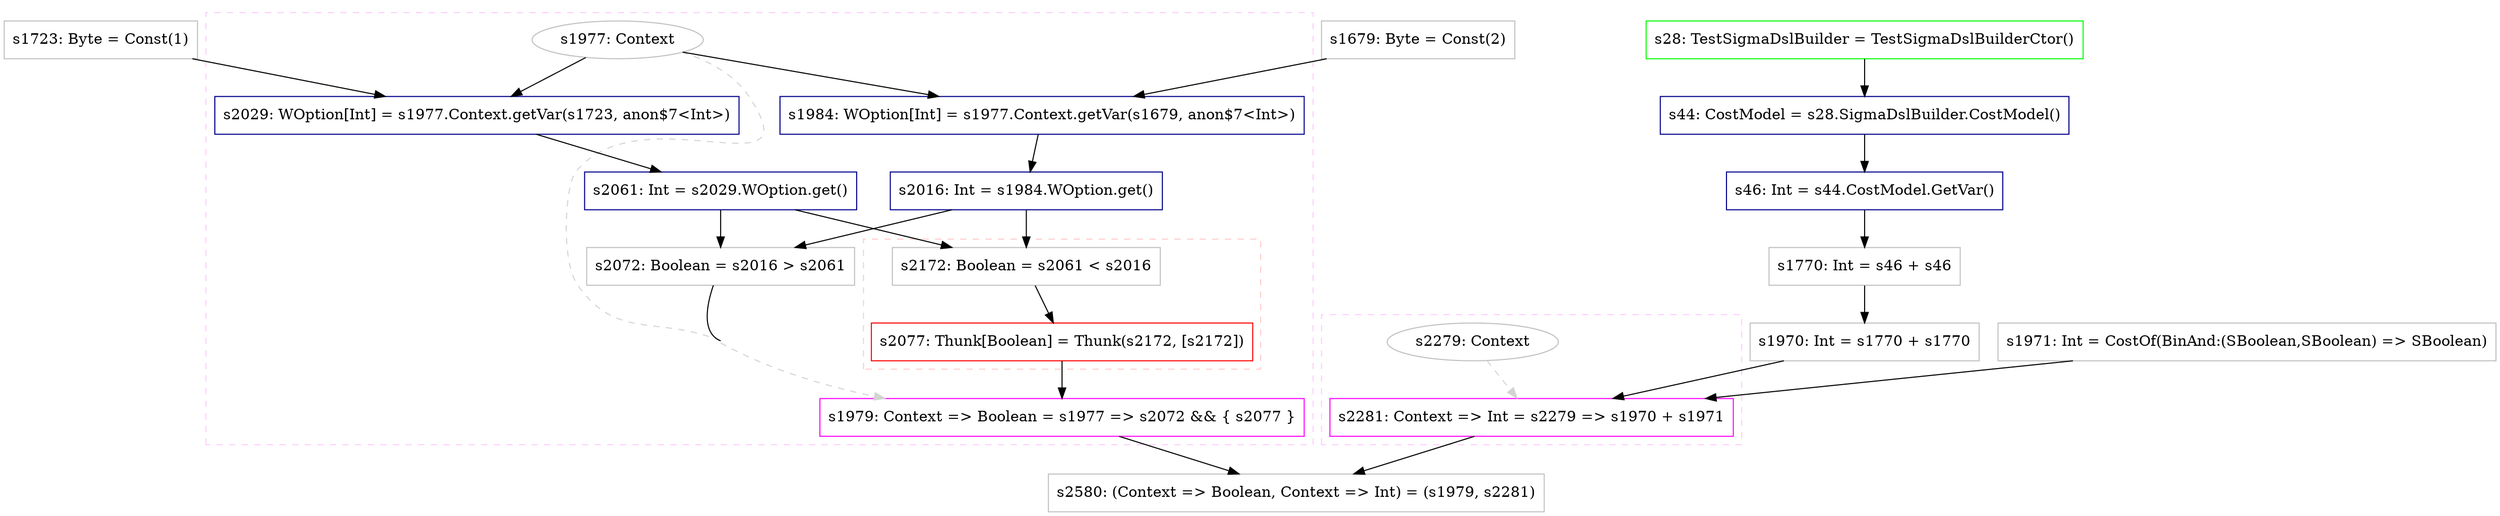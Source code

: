 digraph "R3" {
concentrate=true
node [style=filled, fillcolor=orangered]

"s1723" [
label="s1723: Byte = Const(1)"
shape=box, color=gray, tooltip="s1723:Byte", style=filled, fillcolor=white
]
"s1679" [
label="s1679: Byte = Const(2)"
shape=box, color=gray, tooltip="s1679:Byte", style=filled, fillcolor=white
]
subgraph cluster_s1979 {
style=dashed; color="#FFCCFF"
"s1977" [
label="s1977: Context"
shape=oval, color=gray, tooltip="s1977:Context", style=filled, fillcolor=white
]
"s1979" [
label="s1979: Context => Boolean = s1977 => s2072 && { s2077 }"
shape=box, color=magenta, tooltip="s1979:Context => Boolean", style=filled, fillcolor=white
]
{rank=source; s1977}
"s1984" [
label="s1984: WOption[Int] = s1977.Context.getVar(s1679, anon$7<Int>)"
shape=box, color=darkblue, tooltip="s1984:WOption[Int]", style=filled, fillcolor=white
]
"s2016" [
label="s2016: Int = s1984.WOption.get()"
shape=box, color=darkblue, tooltip="s2016:Int", style=filled, fillcolor=white
]
"s2029" [
label="s2029: WOption[Int] = s1977.Context.getVar(s1723, anon$7<Int>)"
shape=box, color=darkblue, tooltip="s2029:WOption[Int]", style=filled, fillcolor=white
]
"s2061" [
label="s2061: Int = s2029.WOption.get()"
shape=box, color=darkblue, tooltip="s2061:Int", style=filled, fillcolor=white
]
"s2072" [
label="s2072: Boolean = s2016 > s2061"
shape=box, color=gray, tooltip="s2072:Boolean", style=filled, fillcolor=white
]
subgraph cluster_s2077 {
style=dashed; color="#FFCCCC"
"s2077" [
label="s2077: Thunk[Boolean] = Thunk(s2172, [s2172])"
shape=box, color=red, tooltip="s2077:Thunk[Boolean]", style=filled, fillcolor=white
]
"s2172" [
label="s2172: Boolean = s2061 < s2016"
shape=box, color=gray, tooltip="s2172:Boolean", style=filled, fillcolor=white
]
{rank=sink; s2077}
}
{rank=sink; s1979}
}
"s28" [
label="s28: TestSigmaDslBuilder = TestSigmaDslBuilderCtor()"
shape=box, color=green, tooltip="s28:TestSigmaDslBuilder", style=filled, fillcolor=white
]
"s44" [
label="s44: CostModel = s28.SigmaDslBuilder.CostModel()"
shape=box, color=darkblue, tooltip="s44:CostModel", style=filled, fillcolor=white
]
"s46" [
label="s46: Int = s44.CostModel.GetVar()"
shape=box, color=darkblue, tooltip="s46:Int", style=filled, fillcolor=white
]
"s1770" [
label="s1770: Int = s46 + s46"
shape=box, color=gray, tooltip="s1770:Int", style=filled, fillcolor=white
]
"s1970" [
label="s1970: Int = s1770 + s1770"
shape=box, color=gray, tooltip="s1970:Int", style=filled, fillcolor=white
]
"s1971" [
label="s1971: Int = CostOf(BinAnd:(SBoolean,SBoolean) => SBoolean)"
shape=box, color=gray, tooltip="s1971:Int", style=filled, fillcolor=white
]
subgraph cluster_s2281 {
style=dashed; color="#FFCCFF"
"s2279" [
label="s2279: Context"
shape=oval, color=gray, tooltip="s2279:Context", style=filled, fillcolor=white
]
"s2281" [
label="s2281: Context => Int = s2279 => s1970 + s1971"
shape=box, color=magenta, tooltip="s2281:Context => Int", style=filled, fillcolor=white
]
{rank=source; s2279}
{rank=sink; s2281}
}
"s2580" [
label="s2580: (Context => Boolean, Context => Int) = (s1979, s2281)"
shape=box, color=gray, tooltip="s2580:(Context => Boolean, Context => Int)", style=filled, fillcolor=white
]
"s2016" -> "s2072" [style=solid]
"s2061" -> "s2072" [style=solid]
"s2172" -> "s2077" [style=solid]
"s1979" -> "s2580" [style=solid]
"s2281" -> "s2580" [style=solid]
"s44" -> "s46" [style=solid]
"s2279" -> "s2281" [style=dashed, color=lightgray, weight=0]
"s1970" -> "s2281" [style=solid]
"s1971" -> "s2281" [style=solid]
"s2029" -> "s2061" [style=solid]
"s1770" -> "s1970" [style=solid]
"s1770" -> "s1970" [style=solid]
"s2061" -> "s2172" [style=solid]
"s2016" -> "s2172" [style=solid]
"s1977" -> "s1984" [style=solid]
"s1679" -> "s1984" [style=solid]
"s1977" -> "s1979" [style=dashed, color=lightgray, weight=0]
"s2072" -> "s1979" [style=solid]
"s2077" -> "s1979" [style=solid]
"s28" -> "s44" [style=solid]
"s1984" -> "s2016" [style=solid]
"s1977" -> "s2029" [style=solid]
"s1723" -> "s2029" [style=solid]
"s46" -> "s1770" [style=solid]
"s46" -> "s1770" [style=solid]
}
